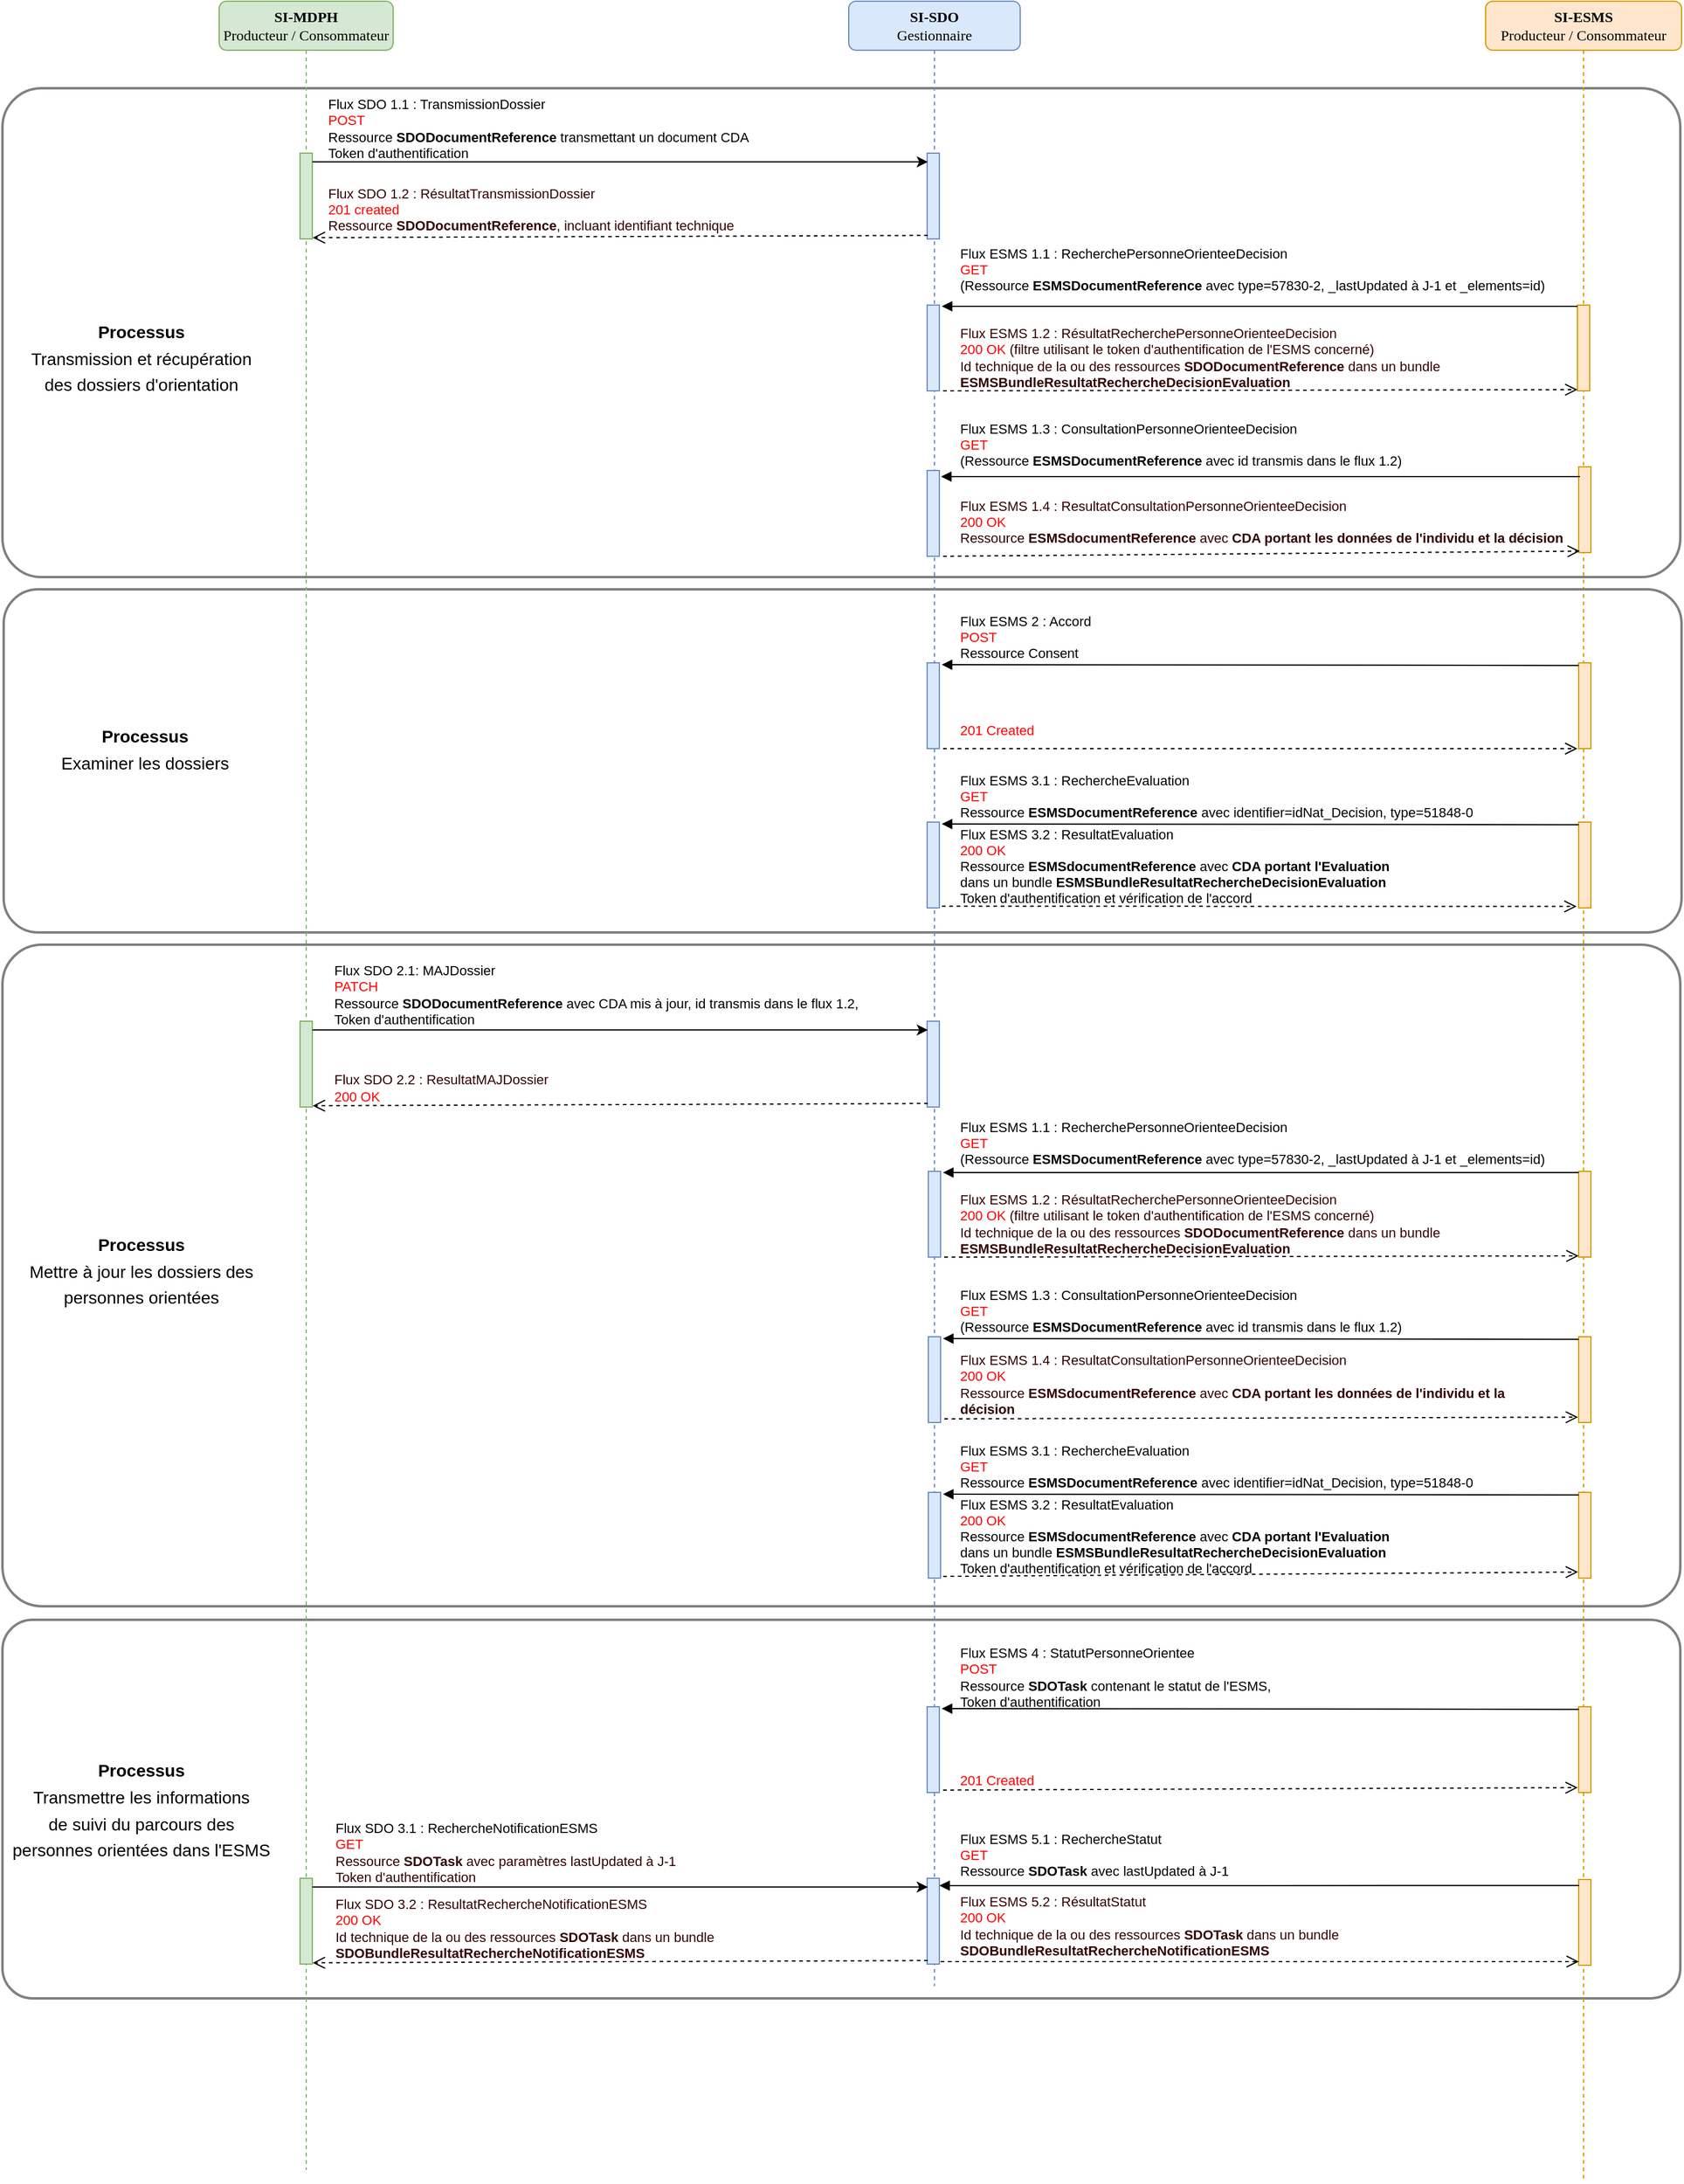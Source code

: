 <mxfile version="24.7.17">
  <diagram name="Général" id="13e1069c-82ec-6db2-03f1-153e76fe0fe0">
    <mxGraphModel dx="1222" dy="606" grid="1" gridSize="10" guides="1" tooltips="1" connect="1" arrows="1" fold="1" page="1" pageScale="1" pageWidth="1100" pageHeight="850" background="none" math="0" shadow="0">
      <root>
        <mxCell id="0" />
        <mxCell id="1" parent="0" />
        <mxCell id="5uI6rMcFocWP82XlIf4A-5" value="" style="rounded=1;whiteSpace=wrap;html=1;fillColor=none;strokeColor=#808080;arcSize=8;strokeWidth=2;" parent="1" vertex="1">
          <mxGeometry x="30" y="1341" width="1370" height="309" as="geometry" />
        </mxCell>
        <mxCell id="5uI6rMcFocWP82XlIf4A-4" value="" style="rounded=1;whiteSpace=wrap;html=1;fillColor=none;strokeColor=#808080;arcSize=6;strokeWidth=2;" parent="1" vertex="1">
          <mxGeometry x="30" y="790" width="1370" height="540" as="geometry" />
        </mxCell>
        <mxCell id="5uI6rMcFocWP82XlIf4A-2" value="" style="rounded=1;whiteSpace=wrap;html=1;fillColor=none;strokeColor=#808080;arcSize=8;strokeWidth=2;" parent="1" vertex="1">
          <mxGeometry x="30" y="91" width="1370" height="399" as="geometry" />
        </mxCell>
        <mxCell id="Fw0xiVRTGZyl2yXm3xrn-41" value="&lt;b&gt;SI-ESMS&lt;/b&gt;&lt;br&gt;Producteur / Consommateur" style="shape=umlLifeline;perimeter=lifelinePerimeter;whiteSpace=wrap;html=1;container=1;collapsible=0;recursiveResize=0;outlineConnect=0;rounded=1;shadow=0;comic=0;labelBackgroundColor=none;strokeWidth=1;fontFamily=Verdana;fontSize=12;align=center;fillColor=#ffe6cc;strokeColor=#d79b00;" parent="1" vertex="1">
          <mxGeometry x="1241" y="20" width="160" height="1780" as="geometry" />
        </mxCell>
        <mxCell id="5uI6rMcFocWP82XlIf4A-3" value="" style="rounded=1;whiteSpace=wrap;html=1;fillColor=none;strokeColor=#808080;arcSize=10;strokeWidth=2;" parent="Fw0xiVRTGZyl2yXm3xrn-41" vertex="1">
          <mxGeometry x="-1210" y="480" width="1370" height="280" as="geometry" />
        </mxCell>
        <mxCell id="Fw0xiVRTGZyl2yXm3xrn-164" value="" style="html=1;points=[];perimeter=orthogonalPerimeter;rounded=0;shadow=0;comic=0;labelBackgroundColor=none;strokeWidth=1;fontFamily=Verdana;fontSize=12;align=center;fillColor=#ffe6cc;strokeColor=#d79b00;" parent="Fw0xiVRTGZyl2yXm3xrn-41" vertex="1">
          <mxGeometry x="76" y="540" width="10" height="70" as="geometry" />
        </mxCell>
        <mxCell id="Fw0xiVRTGZyl2yXm3xrn-183" value="" style="html=1;points=[];perimeter=orthogonalPerimeter;rounded=0;shadow=0;comic=0;labelBackgroundColor=none;strokeWidth=1;fontFamily=Verdana;fontSize=12;align=center;fillColor=#ffe6cc;strokeColor=#d79b00;" parent="Fw0xiVRTGZyl2yXm3xrn-41" vertex="1">
          <mxGeometry x="76" y="1392" width="10" height="70" as="geometry" />
        </mxCell>
        <mxCell id="Fw0xiVRTGZyl2yXm3xrn-189" value="" style="html=1;points=[];perimeter=orthogonalPerimeter;rounded=0;shadow=0;comic=0;labelBackgroundColor=none;strokeWidth=1;fontFamily=Verdana;fontSize=12;align=center;fillColor=#ffe6cc;strokeColor=#d79b00;" parent="Fw0xiVRTGZyl2yXm3xrn-41" vertex="1">
          <mxGeometry x="76" y="1533" width="10" height="70" as="geometry" />
        </mxCell>
        <mxCell id="Fw0xiVRTGZyl2yXm3xrn-178" value="" style="html=1;points=[];perimeter=orthogonalPerimeter;rounded=0;shadow=0;comic=0;labelBackgroundColor=none;strokeWidth=1;fontFamily=Verdana;fontSize=12;align=center;fillColor=#ffe6cc;strokeColor=#d79b00;" parent="Fw0xiVRTGZyl2yXm3xrn-41" vertex="1">
          <mxGeometry x="76" y="670" width="10" height="70" as="geometry" />
        </mxCell>
        <mxCell id="5Fo1NMAUC6NLCG_92BuU-7" value="" style="html=1;points=[];perimeter=orthogonalPerimeter;rounded=0;shadow=0;comic=0;labelBackgroundColor=none;strokeWidth=1;fontFamily=Verdana;fontSize=12;align=center;fillColor=#ffe6cc;strokeColor=#d79b00;" parent="Fw0xiVRTGZyl2yXm3xrn-41" vertex="1">
          <mxGeometry x="76" y="955" width="10" height="70" as="geometry" />
        </mxCell>
        <mxCell id="5Fo1NMAUC6NLCG_92BuU-16" value="&lt;div style=&quot;&quot;&gt;&lt;span style=&quot;background-color: rgb(255, 255, 255); color: rgb(51, 0, 0);&quot;&gt;Flux ESMS 1.4 : ResultatConsultationPersonneOrienteeDecision&lt;/span&gt;&lt;/div&gt;&lt;div style=&quot;background-color: rgb(255, 255, 255);&quot;&gt;200 OK&lt;/div&gt;&lt;div style=&quot;color: rgb(51, 0, 0);&quot;&gt;Ressource &lt;b&gt;ESMSdocumentReference &lt;/b&gt;avec &lt;b&gt;CDA portant les données de l&#39;individu et la&amp;nbsp;&lt;/b&gt;&lt;/div&gt;&lt;div style=&quot;color: rgb(51, 0, 0);&quot;&gt;&lt;b&gt;décision&lt;/b&gt;&lt;/div&gt;" style="text;html=1;align=left;verticalAlign=middle;resizable=0;points=[];autosize=1;strokeColor=none;fillColor=none;fontSize=11;fontFamily=Helvetica;fontColor=#FF0000;" parent="Fw0xiVRTGZyl2yXm3xrn-41" vertex="1">
          <mxGeometry x="-431" y="1094" width="470" height="70" as="geometry" />
        </mxCell>
        <mxCell id="5Fo1NMAUC6NLCG_92BuU-8" value="" style="html=1;points=[];perimeter=orthogonalPerimeter;rounded=0;shadow=0;comic=0;labelBackgroundColor=none;strokeWidth=1;fontFamily=Verdana;fontSize=12;align=center;fillColor=#ffe6cc;strokeColor=#d79b00;" parent="Fw0xiVRTGZyl2yXm3xrn-41" vertex="1">
          <mxGeometry x="76" y="1090" width="10" height="70" as="geometry" />
        </mxCell>
        <mxCell id="5Fo1NMAUC6NLCG_92BuU-6" value="" style="html=1;points=[];perimeter=orthogonalPerimeter;rounded=0;shadow=0;comic=0;labelBackgroundColor=none;strokeWidth=1;fontFamily=Verdana;fontSize=12;align=center;fillColor=#ffe6cc;strokeColor=#d79b00;" parent="Fw0xiVRTGZyl2yXm3xrn-41" vertex="1">
          <mxGeometry x="76" y="1217" width="10" height="70" as="geometry" />
        </mxCell>
        <mxCell id="Fw0xiVRTGZyl2yXm3xrn-141" value="" style="html=1;points=[];perimeter=orthogonalPerimeter;rounded=0;shadow=0;comic=0;labelBackgroundColor=none;strokeWidth=1;fontFamily=Verdana;fontSize=12;align=center;fillColor=#ffe6cc;strokeColor=#d79b00;" parent="Fw0xiVRTGZyl2yXm3xrn-41" vertex="1">
          <mxGeometry x="76" y="380" width="10" height="70" as="geometry" />
        </mxCell>
        <mxCell id="Fw0xiVRTGZyl2yXm3xrn-127" value="&lt;font style=&quot;font-size: 14px;&quot;&gt;&lt;b&gt;Processus&lt;/b&gt;&lt;br&gt;Examiner les dossiers&lt;/font&gt;" style="text;html=1;align=center;verticalAlign=middle;resizable=0;points=[];autosize=1;strokeColor=none;fillColor=none;fontSize=18;" parent="Fw0xiVRTGZyl2yXm3xrn-41" vertex="1">
          <mxGeometry x="-1175" y="580" width="160" height="60" as="geometry" />
        </mxCell>
        <mxCell id="Fw0xiVRTGZyl2yXm3xrn-44" value="&lt;b&gt;SI-MDPH&lt;br&gt;&lt;/b&gt;Producteur / Consommateur" style="shape=umlLifeline;perimeter=lifelinePerimeter;whiteSpace=wrap;html=1;container=1;collapsible=0;recursiveResize=0;outlineConnect=0;rounded=1;shadow=0;comic=0;labelBackgroundColor=none;strokeWidth=1;fontFamily=Verdana;fontSize=12;align=center;fillColor=#d5e8d4;strokeColor=#82b366;" parent="1" vertex="1">
          <mxGeometry x="207" y="20" width="142" height="1770" as="geometry" />
        </mxCell>
        <mxCell id="Fw0xiVRTGZyl2yXm3xrn-45" value="" style="html=1;points=[];perimeter=orthogonalPerimeter;rounded=0;shadow=0;comic=0;labelBackgroundColor=none;strokeWidth=1;fontFamily=Verdana;fontSize=12;align=center;fillColor=#d5e8d4;strokeColor=#82b366;" parent="Fw0xiVRTGZyl2yXm3xrn-44" vertex="1">
          <mxGeometry x="66" y="124" width="10" height="70" as="geometry" />
        </mxCell>
        <mxCell id="Fw0xiVRTGZyl2yXm3xrn-117" value="" style="html=1;points=[];perimeter=orthogonalPerimeter;rounded=0;shadow=0;comic=0;labelBackgroundColor=none;strokeWidth=1;fontFamily=Verdana;fontSize=12;align=center;fillColor=#d5e8d4;strokeColor=#82b366;" parent="Fw0xiVRTGZyl2yXm3xrn-44" vertex="1">
          <mxGeometry x="66" y="1532" width="10" height="70" as="geometry" />
        </mxCell>
        <mxCell id="Fw0xiVRTGZyl2yXm3xrn-40" value="&lt;b&gt;SI-SDO&lt;br&gt;&lt;/b&gt;Gestionnaire" style="shape=umlLifeline;perimeter=lifelinePerimeter;whiteSpace=wrap;html=1;container=1;collapsible=0;recursiveResize=0;outlineConnect=0;rounded=1;shadow=0;comic=0;labelBackgroundColor=none;strokeWidth=1;fontFamily=Verdana;fontSize=12;align=center;fillColor=#dae8fc;strokeColor=#6c8ebf;" parent="1" vertex="1">
          <mxGeometry x="721" y="20" width="140" height="1620" as="geometry" />
        </mxCell>
        <mxCell id="Fw0xiVRTGZyl2yXm3xrn-91" value="" style="html=1;points=[];perimeter=orthogonalPerimeter;rounded=0;shadow=0;comic=0;labelBackgroundColor=none;strokeWidth=1;fontFamily=Verdana;fontSize=12;align=center;fillColor=#dae8fc;strokeColor=#6c8ebf;" parent="Fw0xiVRTGZyl2yXm3xrn-40" vertex="1">
          <mxGeometry x="64" y="124" width="10" height="70" as="geometry" />
        </mxCell>
        <mxCell id="Fw0xiVRTGZyl2yXm3xrn-147" value="" style="html=1;points=[];perimeter=orthogonalPerimeter;rounded=0;shadow=0;comic=0;labelBackgroundColor=none;strokeWidth=1;fontFamily=Verdana;fontSize=12;align=center;fillColor=#dae8fc;strokeColor=#6c8ebf;" parent="Fw0xiVRTGZyl2yXm3xrn-40" vertex="1">
          <mxGeometry x="64" y="383" width="10" height="70" as="geometry" />
        </mxCell>
        <mxCell id="Fw0xiVRTGZyl2yXm3xrn-165" value="" style="html=1;points=[];perimeter=orthogonalPerimeter;rounded=0;shadow=0;comic=0;labelBackgroundColor=none;strokeWidth=1;fontFamily=Verdana;fontSize=12;align=center;fillColor=#dae8fc;strokeColor=#6c8ebf;" parent="Fw0xiVRTGZyl2yXm3xrn-40" vertex="1">
          <mxGeometry x="64" y="540" width="10" height="70" as="geometry" />
        </mxCell>
        <mxCell id="Fw0xiVRTGZyl2yXm3xrn-177" value="" style="html=1;points=[];perimeter=orthogonalPerimeter;rounded=0;shadow=0;comic=0;labelBackgroundColor=none;strokeWidth=1;fontFamily=Verdana;fontSize=12;align=center;fillColor=#dae8fc;strokeColor=#6c8ebf;" parent="Fw0xiVRTGZyl2yXm3xrn-40" vertex="1">
          <mxGeometry x="64" y="670" width="10" height="70" as="geometry" />
        </mxCell>
        <mxCell id="Fw0xiVRTGZyl2yXm3xrn-107" value="" style="html=1;points=[];perimeter=orthogonalPerimeter;rounded=0;shadow=0;comic=0;labelBackgroundColor=none;strokeWidth=1;fontFamily=Verdana;fontSize=12;align=center;fillColor=#dae8fc;strokeColor=#6c8ebf;" parent="Fw0xiVRTGZyl2yXm3xrn-40" vertex="1">
          <mxGeometry x="64" y="832.5" width="10" height="70" as="geometry" />
        </mxCell>
        <mxCell id="Fw0xiVRTGZyl2yXm3xrn-184" value="" style="html=1;points=[];perimeter=orthogonalPerimeter;rounded=0;shadow=0;comic=0;labelBackgroundColor=none;strokeWidth=1;fontFamily=Verdana;fontSize=12;align=center;fillColor=#dae8fc;strokeColor=#6c8ebf;" parent="Fw0xiVRTGZyl2yXm3xrn-40" vertex="1">
          <mxGeometry x="64" y="1392" width="10" height="70" as="geometry" />
        </mxCell>
        <mxCell id="Fw0xiVRTGZyl2yXm3xrn-142" value="" style="html=1;points=[];perimeter=orthogonalPerimeter;rounded=0;shadow=0;comic=0;labelBackgroundColor=none;strokeWidth=1;fontFamily=Verdana;fontSize=12;align=center;fillColor=#dae8fc;strokeColor=#6c8ebf;" parent="Fw0xiVRTGZyl2yXm3xrn-40" vertex="1">
          <mxGeometry x="64" y="248" width="10" height="70" as="geometry" />
        </mxCell>
        <mxCell id="Fw0xiVRTGZyl2yXm3xrn-116" value="" style="html=1;points=[];perimeter=orthogonalPerimeter;rounded=0;shadow=0;comic=0;labelBackgroundColor=none;strokeWidth=1;fontFamily=Verdana;fontSize=12;align=center;fillColor=#dae8fc;strokeColor=#6c8ebf;" parent="Fw0xiVRTGZyl2yXm3xrn-40" vertex="1">
          <mxGeometry x="64" y="1532" width="10" height="70" as="geometry" />
        </mxCell>
        <mxCell id="Fw0xiVRTGZyl2yXm3xrn-48" value="&lt;div style=&quot;&quot;&gt;&lt;span style=&quot;color: rgb(0, 0, 0); background-color: initial;&quot;&gt;Flux SDO 1.1 : TransmissionDossier&lt;/span&gt;&lt;/div&gt;&lt;div style=&quot;&quot;&gt;&lt;span style=&quot;background-color: initial;&quot;&gt;&lt;font color=&quot;#ff0000&quot;&gt;POST&lt;/font&gt;&lt;/span&gt;&lt;/div&gt;&lt;div style=&quot;color: rgb(0, 0, 0);&quot;&gt;&lt;span style=&quot;background-color: initial;&quot;&gt;Ressource &lt;b&gt;SDODocumentReference &lt;/b&gt;transmettant un document CDA&lt;/span&gt;&lt;/div&gt;&lt;div style=&quot;color: rgb(0, 0, 0);&quot;&gt;&lt;span style=&quot;background-color: initial;&quot;&gt;Token d&#39;authentification&lt;/span&gt;&lt;/div&gt;" style="text;html=1;align=left;verticalAlign=middle;resizable=0;points=[];autosize=1;strokeColor=none;fillColor=none;fontSize=11;fontFamily=Helvetica;fontColor=#330000;" parent="1" vertex="1">
          <mxGeometry x="294" y="89" width="370" height="70" as="geometry" />
        </mxCell>
        <mxCell id="Fw0xiVRTGZyl2yXm3xrn-49" value="&lt;div style=&quot;&quot;&gt;&lt;span style=&quot;background-color: rgb(255, 255, 255); color: rgb(51, 0, 0);&quot;&gt;Flux SDO 1.2 : RésultatTransmissionDossier&lt;/span&gt;&lt;/div&gt;&lt;span style=&quot;background-color: rgb(255, 255, 255);&quot;&gt;&lt;div style=&quot;&quot;&gt;201 created&lt;br&gt;&lt;/div&gt;&lt;div style=&quot;&quot;&gt;&lt;font color=&quot;#330000&quot;&gt;Ressource &lt;b&gt;SDODocumentReference&lt;/b&gt;, incluant identifiant technique&lt;/font&gt;&lt;/div&gt;&lt;/span&gt;" style="text;html=1;align=left;verticalAlign=middle;resizable=0;points=[];autosize=1;strokeColor=none;fillColor=none;fontSize=11;fontFamily=Helvetica;fontColor=#FF0000;" parent="1" vertex="1">
          <mxGeometry x="294" y="165" width="350" height="50" as="geometry" />
        </mxCell>
        <mxCell id="Fw0xiVRTGZyl2yXm3xrn-61" value="&lt;div style=&quot;&quot;&gt;&lt;span style=&quot;color: rgb(0, 0, 0); background-color: initial;&quot;&gt;Flux SDO 3.1 : RechercheNotificationESMS&lt;/span&gt;&lt;/div&gt;&lt;div&gt;&lt;span style=&quot;background-color: initial;&quot;&gt;&lt;font color=&quot;#ff0000&quot;&gt;GET&lt;/font&gt;&lt;/span&gt;&lt;/div&gt;&lt;div style=&quot;&quot;&gt;&lt;span style=&quot;background-color: rgb(255, 255, 255);&quot;&gt;Ressource &lt;b&gt;SDOTask &lt;/b&gt;avec paramètres lastUpdated à J-1&lt;/span&gt;&lt;/div&gt;&lt;div style=&quot;&quot;&gt;&lt;span style=&quot;background-color: rgb(255, 255, 255);&quot;&gt;Token d&#39;authentification&lt;/span&gt;&lt;br&gt;&lt;/div&gt;" style="text;html=1;align=left;verticalAlign=middle;resizable=0;points=[];autosize=1;strokeColor=none;fillColor=none;fontSize=11;fontFamily=Helvetica;fontColor=#330000;" parent="1" vertex="1">
          <mxGeometry x="300" y="1496" width="300" height="70" as="geometry" />
        </mxCell>
        <mxCell id="Fw0xiVRTGZyl2yXm3xrn-62" value="&lt;div style=&quot;&quot;&gt;&lt;span style=&quot;background-color: rgb(255, 255, 255); color: rgb(51, 0, 0);&quot;&gt;Flux SDO 3.2 : ResultatRechercheNotificationESMS&lt;/span&gt;&lt;/div&gt;&lt;span style=&quot;background-color: rgb(255, 255, 255);&quot;&gt;&lt;div style=&quot;&quot;&gt;200 OK&lt;/div&gt;&lt;div style=&quot;color: rgb(51, 0, 0);&quot;&gt;Id technique de la ou des ressources &lt;b&gt;SDOTask &lt;/b&gt;dans un bundle&amp;nbsp;&lt;/div&gt;&lt;div style=&quot;color: rgb(51, 0, 0);&quot;&gt;&lt;b&gt;SDOBundleResultatRechercheNotificationESMS&lt;/b&gt;&lt;/div&gt;&lt;/span&gt;" style="text;html=1;align=left;verticalAlign=middle;resizable=0;points=[];autosize=1;strokeColor=none;fillColor=none;fontSize=11;fontFamily=Helvetica;fontColor=#FF0000;" parent="1" vertex="1">
          <mxGeometry x="300" y="1558" width="340" height="70" as="geometry" />
        </mxCell>
        <mxCell id="Fw0xiVRTGZyl2yXm3xrn-92" value="" style="endArrow=classic;html=1;rounded=0;exitX=1.011;exitY=0.102;exitDx=0;exitDy=0;exitPerimeter=0;entryX=0.056;entryY=0.102;entryDx=0;entryDy=0;entryPerimeter=0;" parent="1" source="Fw0xiVRTGZyl2yXm3xrn-45" target="Fw0xiVRTGZyl2yXm3xrn-91" edge="1">
          <mxGeometry width="50" height="50" relative="1" as="geometry">
            <mxPoint x="530" y="224" as="sourcePoint" />
            <mxPoint x="580" y="174" as="targetPoint" />
          </mxGeometry>
        </mxCell>
        <mxCell id="Fw0xiVRTGZyl2yXm3xrn-93" value="" style="html=1;verticalAlign=bottom;endArrow=open;dashed=1;endSize=8;rounded=0;exitX=0.056;exitY=0.959;exitDx=0;exitDy=0;exitPerimeter=0;entryX=1.035;entryY=0.985;entryDx=0;entryDy=0;entryPerimeter=0;" parent="1" source="Fw0xiVRTGZyl2yXm3xrn-91" target="Fw0xiVRTGZyl2yXm3xrn-45" edge="1">
          <mxGeometry relative="1" as="geometry">
            <mxPoint x="670" y="254" as="sourcePoint" />
            <mxPoint x="590" y="254" as="targetPoint" />
          </mxGeometry>
        </mxCell>
        <mxCell id="Fw0xiVRTGZyl2yXm3xrn-124" value="&lt;font style=&quot;font-size: 14px;&quot;&gt;&lt;b&gt;Processus&lt;/b&gt;&lt;br&gt;Transmission et récupération&lt;br&gt;des dossiers d&#39;orientation&lt;/font&gt;" style="text;html=1;align=center;verticalAlign=middle;resizable=0;points=[];autosize=1;strokeColor=none;fillColor=none;fontSize=18;" parent="1" vertex="1">
          <mxGeometry x="43" y="271" width="200" height="80" as="geometry" />
        </mxCell>
        <mxCell id="Fw0xiVRTGZyl2yXm3xrn-126" value="&lt;font style=&quot;font-size: 14px;&quot;&gt;&lt;b&gt;Processus&lt;br&gt;&lt;/b&gt;Transmettre les informations &lt;br&gt;de suivi du parcours des &lt;br&gt;personnes orientées dans l&#39;ESMS&lt;/font&gt;" style="text;html=1;align=center;verticalAlign=middle;resizable=0;points=[];autosize=1;strokeColor=none;fillColor=none;fontSize=18;" parent="1" vertex="1">
          <mxGeometry x="28" y="1446" width="230" height="100" as="geometry" />
        </mxCell>
        <mxCell id="Fw0xiVRTGZyl2yXm3xrn-140" value="" style="html=1;points=[];perimeter=orthogonalPerimeter;rounded=0;shadow=0;comic=0;labelBackgroundColor=none;strokeWidth=1;fontFamily=Verdana;fontSize=12;align=center;fillColor=#ffe6cc;strokeColor=#d79b00;" parent="1" vertex="1">
          <mxGeometry x="1316" y="268" width="10" height="70" as="geometry" />
        </mxCell>
        <mxCell id="Fw0xiVRTGZyl2yXm3xrn-143" value="" style="html=1;verticalAlign=bottom;endArrow=block;labelBackgroundColor=none;fontFamily=Verdana;fontSize=12;edgeStyle=elbowEdgeStyle;elbow=vertical;exitX=0;exitY=0.014;exitDx=0;exitDy=0;exitPerimeter=0;entryX=1.2;entryY=0.016;entryDx=0;entryDy=0;entryPerimeter=0;" parent="1" source="Fw0xiVRTGZyl2yXm3xrn-140" target="Fw0xiVRTGZyl2yXm3xrn-142" edge="1">
          <mxGeometry x="-0.483" y="-27" relative="1" as="geometry">
            <mxPoint x="955" y="358" as="sourcePoint" />
            <mxPoint x="815" y="275" as="targetPoint" />
            <mxPoint as="offset" />
          </mxGeometry>
        </mxCell>
        <mxCell id="Fw0xiVRTGZyl2yXm3xrn-144" value="" style="html=1;verticalAlign=bottom;endArrow=open;dashed=1;endSize=8;rounded=0;fontColor=#FF0000;exitX=1.3;exitY=1;exitDx=0;exitDy=0;exitPerimeter=0;entryX=0;entryY=0.986;entryDx=0;entryDy=0;entryPerimeter=0;" parent="1" source="Fw0xiVRTGZyl2yXm3xrn-142" target="Fw0xiVRTGZyl2yXm3xrn-140" edge="1">
          <mxGeometry relative="1" as="geometry">
            <mxPoint x="1015" y="348" as="sourcePoint" />
            <mxPoint x="1495" y="338" as="targetPoint" />
          </mxGeometry>
        </mxCell>
        <mxCell id="Fw0xiVRTGZyl2yXm3xrn-145" value="&lt;div style=&quot;&quot;&gt;&lt;span style=&quot;color: rgb(0, 0, 0); background-color: initial;&quot;&gt;Flux ESMS 1.1 : RecherchePersonneOrienteeDecision&lt;/span&gt;&lt;/div&gt;&lt;div style=&quot;&quot;&gt;&lt;span style=&quot;background-color: initial;&quot;&gt;&lt;font color=&quot;#ff0000&quot;&gt;GET&lt;/font&gt;&lt;/span&gt;&lt;/div&gt;&lt;div style=&quot;color: rgb(0, 0, 0);&quot;&gt;&lt;span style=&quot;background-color: initial;&quot;&gt;(Ressource &lt;b&gt;ESMSDocumentReference &lt;/b&gt;avec type=57830-2, _lastUpdated à J-1 et _elements=id)&lt;/span&gt;&lt;/div&gt;" style="text;html=1;align=left;verticalAlign=middle;resizable=0;points=[];autosize=1;strokeColor=none;fillColor=none;fontSize=11;fontFamily=Helvetica;fontColor=#330000;" parent="1" vertex="1">
          <mxGeometry x="810" y="214" width="500" height="50" as="geometry" />
        </mxCell>
        <mxCell id="Fw0xiVRTGZyl2yXm3xrn-146" value="&lt;div style=&quot;&quot;&gt;&lt;span style=&quot;background-color: rgb(255, 255, 255); color: rgb(51, 0, 0);&quot;&gt;Flux ESMS 1.2 : RésultatRecherchePersonneOrienteeDecision&lt;/span&gt;&lt;/div&gt;&lt;span style=&quot;background-color: rgb(255, 255, 255);&quot;&gt;&lt;div style=&quot;&quot;&gt;200 OK &lt;font color=&quot;#330000&quot;&gt;(filtre utilisant le token d&#39;authentification de l&#39;ESMS concerné)&lt;/font&gt;&lt;/div&gt;&lt;div style=&quot;color: rgb(51, 0, 0);&quot;&gt;Id technique de la ou des ressources &lt;b&gt;SDODocumentReference &lt;/b&gt;dans un bundle&lt;/div&gt;&lt;div style=&quot;color: rgb(51, 0, 0);&quot;&gt;&lt;b&gt;ESMSBundleResultatRechercheDecisionEvaluation&lt;/b&gt;&lt;br&gt;&lt;/div&gt;&lt;/span&gt;" style="text;html=1;align=left;verticalAlign=middle;resizable=0;points=[];autosize=1;strokeColor=none;fillColor=none;fontSize=11;fontFamily=Helvetica;fontColor=#FF0000;" parent="1" vertex="1">
          <mxGeometry x="810" y="276" width="420" height="70" as="geometry" />
        </mxCell>
        <mxCell id="Fw0xiVRTGZyl2yXm3xrn-148" value="" style="html=1;verticalAlign=bottom;endArrow=block;labelBackgroundColor=none;fontFamily=Verdana;fontSize=12;edgeStyle=elbowEdgeStyle;elbow=vertical;exitX=0.1;exitY=0.114;exitDx=0;exitDy=0;exitPerimeter=0;entryX=1.133;entryY=0.071;entryDx=0;entryDy=0;entryPerimeter=0;" parent="1" source="Fw0xiVRTGZyl2yXm3xrn-141" target="Fw0xiVRTGZyl2yXm3xrn-147" edge="1">
          <mxGeometry x="-0.483" y="-27" relative="1" as="geometry">
            <mxPoint x="1308" y="407.1" as="sourcePoint" />
            <mxPoint x="793.67" y="408.7" as="targetPoint" />
            <mxPoint as="offset" />
          </mxGeometry>
        </mxCell>
        <mxCell id="Fw0xiVRTGZyl2yXm3xrn-149" value="" style="html=1;verticalAlign=bottom;endArrow=open;dashed=1;endSize=8;rounded=0;fontColor=#FF0000;exitX=1.3;exitY=1;exitDx=0;exitDy=0;exitPerimeter=0;entryX=0.1;entryY=0.983;entryDx=0;entryDy=0;entryPerimeter=0;" parent="1" source="Fw0xiVRTGZyl2yXm3xrn-147" target="Fw0xiVRTGZyl2yXm3xrn-141" edge="1">
          <mxGeometry relative="1" as="geometry">
            <mxPoint x="1015" y="483" as="sourcePoint" />
            <mxPoint x="935" y="483" as="targetPoint" />
          </mxGeometry>
        </mxCell>
        <mxCell id="Fw0xiVRTGZyl2yXm3xrn-150" value="&lt;div style=&quot;&quot;&gt;&lt;span style=&quot;color: rgb(0, 0, 0); background-color: initial;&quot;&gt;Flux ESMS 1.3 : ConsultationPersonneOrienteeDecision&lt;/span&gt;&lt;/div&gt;&lt;div style=&quot;&quot;&gt;&lt;span style=&quot;background-color: initial;&quot;&gt;&lt;font color=&quot;#ff0000&quot;&gt;GET&lt;/font&gt;&lt;/span&gt;&lt;/div&gt;&lt;div style=&quot;color: rgb(0, 0, 0);&quot;&gt;&lt;span style=&quot;background-color: initial;&quot;&gt;(Ressource &lt;b&gt;ESMSDocumentReference &lt;/b&gt;avec id transmis dans le flux 1.2)&lt;/span&gt;&lt;/div&gt;" style="text;html=1;align=left;verticalAlign=middle;resizable=0;points=[];autosize=1;strokeColor=none;fillColor=none;fontSize=11;fontFamily=Helvetica;fontColor=#330000;" parent="1" vertex="1">
          <mxGeometry x="810" y="357" width="380" height="50" as="geometry" />
        </mxCell>
        <mxCell id="Fw0xiVRTGZyl2yXm3xrn-118" value="" style="html=1;verticalAlign=bottom;endArrow=open;dashed=1;endSize=8;rounded=0;exitX=0.056;exitY=0.959;exitDx=0;exitDy=0;exitPerimeter=0;entryX=1.035;entryY=0.985;entryDx=0;entryDy=0;entryPerimeter=0;" parent="1" source="Fw0xiVRTGZyl2yXm3xrn-116" target="Fw0xiVRTGZyl2yXm3xrn-117" edge="1">
          <mxGeometry relative="1" as="geometry">
            <mxPoint x="-634" y="1639" as="sourcePoint" />
            <mxPoint x="-714" y="1639" as="targetPoint" />
          </mxGeometry>
        </mxCell>
        <mxCell id="Fw0xiVRTGZyl2yXm3xrn-119" value="" style="endArrow=classic;html=1;rounded=0;exitX=1.011;exitY=0.102;exitDx=0;exitDy=0;exitPerimeter=0;entryX=0.056;entryY=0.102;entryDx=0;entryDy=0;entryPerimeter=0;" parent="1" source="Fw0xiVRTGZyl2yXm3xrn-117" target="Fw0xiVRTGZyl2yXm3xrn-116" edge="1">
          <mxGeometry width="50" height="50" relative="1" as="geometry">
            <mxPoint x="-774" y="1609" as="sourcePoint" />
            <mxPoint x="-724" y="1559" as="targetPoint" />
          </mxGeometry>
        </mxCell>
        <mxCell id="Fw0xiVRTGZyl2yXm3xrn-166" value="" style="html=1;verticalAlign=bottom;endArrow=block;labelBackgroundColor=none;fontFamily=Verdana;fontSize=12;edgeStyle=elbowEdgeStyle;elbow=vertical;exitX=0;exitY=0.03;exitDx=0;exitDy=0;exitPerimeter=0;entryX=1.2;entryY=0.016;entryDx=0;entryDy=0;entryPerimeter=0;" parent="1" source="Fw0xiVRTGZyl2yXm3xrn-164" target="Fw0xiVRTGZyl2yXm3xrn-165" edge="1">
          <mxGeometry x="-0.483" y="-27" relative="1" as="geometry">
            <mxPoint x="963" y="650" as="sourcePoint" />
            <mxPoint x="823" y="567" as="targetPoint" />
            <mxPoint as="offset" />
          </mxGeometry>
        </mxCell>
        <mxCell id="Fw0xiVRTGZyl2yXm3xrn-167" value="" style="html=1;verticalAlign=bottom;endArrow=open;dashed=1;endSize=8;rounded=0;fontColor=#FF0000;exitX=1.3;exitY=1;exitDx=0;exitDy=0;exitPerimeter=0;entryX=-0.1;entryY=1;entryDx=0;entryDy=0;entryPerimeter=0;" parent="1" source="Fw0xiVRTGZyl2yXm3xrn-165" target="Fw0xiVRTGZyl2yXm3xrn-164" edge="1">
          <mxGeometry relative="1" as="geometry">
            <mxPoint x="1023" y="640" as="sourcePoint" />
            <mxPoint x="1153" y="680" as="targetPoint" />
          </mxGeometry>
        </mxCell>
        <mxCell id="Fw0xiVRTGZyl2yXm3xrn-168" value="&lt;div style=&quot;&quot;&gt;&lt;span style=&quot;color: rgb(0, 0, 0); background-color: initial;&quot;&gt;Flux ESMS 2 : Accord&lt;/span&gt;&lt;/div&gt;&lt;div style=&quot;&quot;&gt;&lt;font style=&quot;&quot; color=&quot;#ff0000&quot;&gt;POST&lt;/font&gt;&lt;/div&gt;&lt;div style=&quot;color: rgb(0, 0, 0);&quot;&gt;&lt;span style=&quot;background-color: initial;&quot;&gt;Ressource Consent&lt;/span&gt;&lt;/div&gt;" style="text;html=1;align=left;verticalAlign=middle;resizable=0;points=[];autosize=1;strokeColor=none;fillColor=none;fontSize=11;fontFamily=Helvetica;fontColor=#330000;" parent="1" vertex="1">
          <mxGeometry x="810" y="514" width="130" height="50" as="geometry" />
        </mxCell>
        <mxCell id="Fw0xiVRTGZyl2yXm3xrn-169" value="&lt;div style=&quot;&quot;&gt;&lt;span style=&quot;background-color: initial;&quot;&gt;201 Created&lt;/span&gt;&lt;br&gt;&lt;/div&gt;" style="text;html=1;align=left;verticalAlign=middle;resizable=0;points=[];autosize=1;strokeColor=none;fillColor=none;fontSize=11;fontFamily=Helvetica;fontColor=#FF0000;" parent="1" vertex="1">
          <mxGeometry x="810" y="600" width="80" height="30" as="geometry" />
        </mxCell>
        <mxCell id="Fw0xiVRTGZyl2yXm3xrn-179" value="" style="html=1;verticalAlign=bottom;endArrow=block;labelBackgroundColor=none;fontFamily=Verdana;fontSize=12;edgeStyle=elbowEdgeStyle;elbow=vertical;exitX=0;exitY=0.03;exitDx=0;exitDy=0;exitPerimeter=0;entryX=1.2;entryY=0.016;entryDx=0;entryDy=0;entryPerimeter=0;" parent="1" source="Fw0xiVRTGZyl2yXm3xrn-178" target="Fw0xiVRTGZyl2yXm3xrn-177" edge="1">
          <mxGeometry x="-0.483" y="-27" relative="1" as="geometry">
            <mxPoint x="963" y="780" as="sourcePoint" />
            <mxPoint x="823" y="697" as="targetPoint" />
            <mxPoint as="offset" />
          </mxGeometry>
        </mxCell>
        <mxCell id="Fw0xiVRTGZyl2yXm3xrn-180" value="" style="html=1;verticalAlign=bottom;endArrow=open;dashed=1;endSize=8;rounded=0;fontColor=#FF0000;exitX=1.211;exitY=0.98;exitDx=0;exitDy=0;exitPerimeter=0;entryX=-0.165;entryY=0.983;entryDx=0;entryDy=0;entryPerimeter=0;" parent="1" source="Fw0xiVRTGZyl2yXm3xrn-177" target="Fw0xiVRTGZyl2yXm3xrn-178" edge="1">
          <mxGeometry relative="1" as="geometry">
            <mxPoint x="720" y="761" as="sourcePoint" />
            <mxPoint x="1300" y="759" as="targetPoint" />
          </mxGeometry>
        </mxCell>
        <mxCell id="Fw0xiVRTGZyl2yXm3xrn-181" value="&lt;div style=&quot;&quot;&gt;&lt;span style=&quot;color: rgb(0, 0, 0);&quot;&gt;Flux ESMS 3.1 : RechercheEvaluation&lt;/span&gt;&lt;/div&gt;&lt;div style=&quot;&quot;&gt;&lt;font style=&quot;&quot; color=&quot;#ff0000&quot;&gt;GET&lt;/font&gt;&lt;/div&gt;&lt;div style=&quot;color: rgb(0, 0, 0);&quot;&gt;Ressource &lt;b&gt;ESMSDocumentReference &lt;/b&gt;avec identifier=idNat_Decision, type=51848-0&lt;br&gt;&lt;/div&gt;" style="text;html=1;align=left;verticalAlign=middle;resizable=0;points=[];autosize=1;strokeColor=none;fillColor=none;fontSize=11;fontFamily=Helvetica;fontColor=#330000;" parent="1" vertex="1">
          <mxGeometry x="810" y="644" width="440" height="50" as="geometry" />
        </mxCell>
        <mxCell id="Fw0xiVRTGZyl2yXm3xrn-182" value="&lt;div style=&quot;&quot;&gt;&lt;font style=&quot;&quot; color=&quot;#000000&quot;&gt;Flux ESMS 3.2 : ResultatEvaluation&lt;/font&gt;&lt;/div&gt;&lt;div style=&quot;&quot;&gt;200 OK&lt;/div&gt;&lt;div style=&quot;&quot;&gt;&lt;font color=&quot;#000000&quot;&gt;Ressource &lt;b&gt;ESMSdocumentReference &lt;/b&gt;avec&lt;b&gt; CDA portant l&#39;Evaluation&amp;nbsp;&lt;/b&gt;&lt;/font&gt;&lt;/div&gt;&lt;div style=&quot;&quot;&gt;&lt;font color=&quot;#000000&quot;&gt;dans un bundle&amp;nbsp;&lt;b&gt;ESMSBundleResultatRechercheDecisionEvaluation&lt;/b&gt;&lt;/font&gt;&lt;/div&gt;&lt;div style=&quot;&quot;&gt;&lt;font style=&quot;&quot; color=&quot;#000000&quot;&gt;Token d&#39;authentification et vérification de l&#39;accord&lt;/font&gt;&lt;/div&gt;" style="text;html=1;align=left;verticalAlign=middle;resizable=0;points=[];autosize=1;strokeColor=none;fillColor=none;fontSize=11;fontFamily=Helvetica;fontColor=#FF0000;" parent="1" vertex="1">
          <mxGeometry x="810" y="686" width="380" height="80" as="geometry" />
        </mxCell>
        <mxCell id="Fw0xiVRTGZyl2yXm3xrn-185" value="" style="html=1;verticalAlign=bottom;endArrow=block;labelBackgroundColor=none;fontFamily=Verdana;fontSize=12;edgeStyle=elbowEdgeStyle;elbow=vertical;exitX=0;exitY=0.03;exitDx=0;exitDy=0;exitPerimeter=0;entryX=1.2;entryY=0.016;entryDx=0;entryDy=0;entryPerimeter=0;" parent="1" source="Fw0xiVRTGZyl2yXm3xrn-183" target="Fw0xiVRTGZyl2yXm3xrn-184" edge="1">
          <mxGeometry x="-0.483" y="-27" relative="1" as="geometry">
            <mxPoint x="955" y="1502" as="sourcePoint" />
            <mxPoint x="815" y="1419" as="targetPoint" />
            <mxPoint as="offset" />
          </mxGeometry>
        </mxCell>
        <mxCell id="Fw0xiVRTGZyl2yXm3xrn-187" value="&lt;div style=&quot;&quot;&gt;&lt;span style=&quot;color: rgb(0, 0, 0); background-color: initial;&quot;&gt;Flux ESMS 4 : StatutPersonneOrientee&lt;/span&gt;&lt;/div&gt;&lt;div style=&quot;&quot;&gt;&lt;span style=&quot;background-color: initial;&quot;&gt;&lt;font color=&quot;#ff0000&quot;&gt;POST&lt;/font&gt;&lt;/span&gt;&lt;/div&gt;&lt;div style=&quot;color: rgb(0, 0, 0);&quot;&gt;&lt;span style=&quot;background-color: initial;&quot;&gt;Ressource &lt;b&gt;SDOTask &lt;/b&gt;contenant le statut de l&#39;ESMS,&amp;nbsp;&lt;/span&gt;&lt;/div&gt;&lt;div style=&quot;color: rgb(0, 0, 0);&quot;&gt;&lt;span style=&quot;background-color: initial;&quot;&gt;Token d&#39;authentification&lt;/span&gt;&lt;/div&gt;" style="text;html=1;align=left;verticalAlign=middle;resizable=0;points=[];autosize=1;strokeColor=none;fillColor=none;fontSize=11;fontFamily=Helvetica;fontColor=#330000;" parent="1" vertex="1">
          <mxGeometry x="810" y="1353" width="280" height="70" as="geometry" />
        </mxCell>
        <mxCell id="Fw0xiVRTGZyl2yXm3xrn-188" value="&lt;div style=&quot;&quot;&gt;&lt;span style=&quot;background-color: rgb(255, 255, 255);&quot;&gt;201 Created&lt;/span&gt;&lt;/div&gt;" style="text;html=1;align=left;verticalAlign=middle;resizable=0;points=[];autosize=1;strokeColor=none;fillColor=none;fontSize=11;fontFamily=Helvetica;fontColor=#FF0000;" parent="1" vertex="1">
          <mxGeometry x="810" y="1457" width="80" height="30" as="geometry" />
        </mxCell>
        <mxCell id="Fw0xiVRTGZyl2yXm3xrn-191" value="" style="html=1;verticalAlign=bottom;endArrow=block;labelBackgroundColor=none;fontFamily=Verdana;fontSize=12;edgeStyle=elbowEdgeStyle;elbow=vertical;exitX=0.035;exitY=0.07;exitDx=0;exitDy=0;exitPerimeter=0;entryX=1.2;entryY=0.016;entryDx=0;entryDy=0;entryPerimeter=0;" parent="1" source="Fw0xiVRTGZyl2yXm3xrn-189" edge="1">
          <mxGeometry x="-0.483" y="-27" relative="1" as="geometry">
            <mxPoint x="1284" y="1557.98" as="sourcePoint" />
            <mxPoint x="795" y="1558.12" as="targetPoint" />
            <mxPoint as="offset" />
          </mxGeometry>
        </mxCell>
        <mxCell id="Fw0xiVRTGZyl2yXm3xrn-192" value="" style="html=1;verticalAlign=bottom;endArrow=open;dashed=1;endSize=8;rounded=0;fontColor=#FF0000;exitX=1.3;exitY=1;exitDx=0;exitDy=0;exitPerimeter=0;entryX=0.015;entryY=0.957;entryDx=0;entryDy=0;entryPerimeter=0;" parent="1" target="Fw0xiVRTGZyl2yXm3xrn-189" edge="1">
          <mxGeometry relative="1" as="geometry">
            <mxPoint x="796" y="1620" as="sourcePoint" />
            <mxPoint x="1284" y="1619.02" as="targetPoint" />
          </mxGeometry>
        </mxCell>
        <mxCell id="Fw0xiVRTGZyl2yXm3xrn-193" value="&lt;div style=&quot;&quot;&gt;&lt;span style=&quot;color: rgb(0, 0, 0); background-color: initial;&quot;&gt;Flux ESMS 5.1 : RechercheStatut&lt;/span&gt;&lt;/div&gt;&lt;div style=&quot;&quot;&gt;&lt;span style=&quot;background-color: initial;&quot;&gt;&lt;font color=&quot;#ff0000&quot;&gt;GET&lt;/font&gt;&lt;/span&gt;&lt;/div&gt;&lt;div style=&quot;&quot;&gt;&lt;font style=&quot;&quot; color=&quot;#000000&quot;&gt;Ressource &lt;b&gt;SDOTask &lt;/b&gt;avec lastUpdated à J-1&amp;nbsp;&lt;/font&gt;&lt;/div&gt;" style="text;html=1;align=left;verticalAlign=middle;resizable=0;points=[];autosize=1;strokeColor=none;fillColor=none;fontSize=11;fontFamily=Helvetica;fontColor=#330000;" parent="1" vertex="1">
          <mxGeometry x="810" y="1508" width="250" height="50" as="geometry" />
        </mxCell>
        <mxCell id="Fw0xiVRTGZyl2yXm3xrn-194" value="&lt;div style=&quot;&quot;&gt;&lt;span style=&quot;background-color: rgb(255, 255, 255); color: rgb(51, 0, 0);&quot;&gt;Flux ESMS 5.2 : RésultatStatut&lt;/span&gt;&lt;/div&gt;&lt;span style=&quot;background-color: rgb(255, 255, 255);&quot;&gt;&lt;div style=&quot;&quot;&gt;200 OK&lt;/div&gt;&lt;div style=&quot;color: rgb(51, 0, 0);&quot;&gt;Id technique de la ou des ressources &lt;b&gt;SDOTask &lt;/b&gt;dans un bundle&lt;/div&gt;&lt;div style=&quot;&quot;&gt;&lt;font color=&quot;#330000&quot;&gt;&lt;b&gt;SDOBundleResultatRechercheNotificationESMS&lt;/b&gt;&lt;/font&gt;&lt;br&gt;&lt;/div&gt;&lt;/span&gt;" style="text;html=1;align=left;verticalAlign=middle;resizable=0;points=[];autosize=1;strokeColor=none;fillColor=none;fontSize=11;fontFamily=Helvetica;fontColor=#FF0000;" parent="1" vertex="1">
          <mxGeometry x="810" y="1556" width="330" height="70" as="geometry" />
        </mxCell>
        <mxCell id="Rp18wwWJfiMIqysGZdYJ-3" value="" style="html=1;verticalAlign=bottom;endArrow=open;dashed=1;endSize=8;rounded=0;fontColor=#FF0000;exitX=1.3;exitY=1;exitDx=0;exitDy=0;exitPerimeter=0;entryX=-0.071;entryY=0.943;entryDx=0;entryDy=0;entryPerimeter=0;" parent="1" target="Fw0xiVRTGZyl2yXm3xrn-183" edge="1">
          <mxGeometry relative="1" as="geometry">
            <mxPoint x="798" y="1479.98" as="sourcePoint" />
            <mxPoint x="1286" y="1479" as="targetPoint" />
          </mxGeometry>
        </mxCell>
        <mxCell id="Fw0xiVRTGZyl2yXm3xrn-108" value="" style="html=1;points=[];perimeter=orthogonalPerimeter;rounded=0;shadow=0;comic=0;labelBackgroundColor=none;strokeWidth=1;fontFamily=Verdana;fontSize=12;align=center;fillColor=#d5e8d4;strokeColor=#82b366;" parent="1" vertex="1">
          <mxGeometry x="273" y="852.5" width="10" height="70" as="geometry" />
        </mxCell>
        <mxCell id="Fw0xiVRTGZyl2yXm3xrn-54" value="&lt;div style=&quot;&quot;&gt;&lt;span style=&quot;color: rgb(0, 0, 0); background-color: initial;&quot;&gt;Flux SDO 2.1: MAJDossier&lt;/span&gt;&lt;/div&gt;&lt;div&gt;&lt;font style=&quot;&quot; color=&quot;#ff0000&quot;&gt;PATCH&lt;/font&gt;&lt;/div&gt;&lt;div style=&quot;&quot;&gt;&lt;span style=&quot;background-color: initial; color: rgb(0, 0, 0);&quot;&gt;Ressource &lt;b&gt;SDODocumentReference &lt;/b&gt;avec CDA mis à jour, id transmis dans le flux 1.2,&amp;nbsp;&lt;/span&gt;&lt;/div&gt;&lt;div style=&quot;&quot;&gt;&lt;span style=&quot;background-color: initial; color: rgb(0, 0, 0);&quot;&gt;Token d&#39;authentification&lt;/span&gt;&lt;br&gt;&lt;/div&gt;" style="text;html=1;align=left;verticalAlign=middle;resizable=0;points=[];autosize=1;strokeColor=none;fillColor=none;fontSize=11;fontFamily=Helvetica;fontColor=#330000;" parent="1" vertex="1">
          <mxGeometry x="299" y="796" width="450" height="70" as="geometry" />
        </mxCell>
        <mxCell id="Fw0xiVRTGZyl2yXm3xrn-55" value="&lt;div style=&quot;&quot;&gt;&lt;span style=&quot;background-color: rgb(255, 255, 255); color: rgb(51, 0, 0);&quot;&gt;Flux SDO 2.2 : ResultatMAJDossier&lt;/span&gt;&lt;/div&gt;&lt;span style=&quot;background-color: rgb(255, 255, 255);&quot;&gt;&lt;div style=&quot;&quot;&gt;200 OK&lt;/div&gt;&lt;/span&gt;" style="text;html=1;align=left;verticalAlign=middle;resizable=0;points=[];autosize=1;strokeColor=none;fillColor=none;fontSize=11;fontFamily=Helvetica;fontColor=#FF0000;" parent="1" vertex="1">
          <mxGeometry x="299" y="887" width="200" height="40" as="geometry" />
        </mxCell>
        <mxCell id="Fw0xiVRTGZyl2yXm3xrn-125" value="&lt;font style=&quot;font-size: 14px;&quot;&gt;&lt;b&gt;Processus&lt;/b&gt;&lt;br style=&quot;&quot;&gt;Mettre à jour les dossiers des &lt;br&gt;personnes orientées&lt;/font&gt;" style="text;html=1;align=center;verticalAlign=middle;resizable=0;points=[];autosize=1;strokeColor=none;fillColor=none;fontSize=18;" parent="1" vertex="1">
          <mxGeometry x="38" y="1016" width="210" height="80" as="geometry" />
        </mxCell>
        <mxCell id="Fw0xiVRTGZyl2yXm3xrn-110" value="" style="html=1;verticalAlign=bottom;endArrow=open;dashed=1;endSize=8;rounded=0;exitX=0.056;exitY=0.959;exitDx=0;exitDy=0;exitPerimeter=0;entryX=1.035;entryY=0.985;entryDx=0;entryDy=0;entryPerimeter=0;" parent="1" source="Fw0xiVRTGZyl2yXm3xrn-107" target="Fw0xiVRTGZyl2yXm3xrn-108" edge="1">
          <mxGeometry relative="1" as="geometry">
            <mxPoint x="674" y="963" as="sourcePoint" />
            <mxPoint x="594" y="963" as="targetPoint" />
          </mxGeometry>
        </mxCell>
        <mxCell id="Fw0xiVRTGZyl2yXm3xrn-109" value="" style="endArrow=classic;html=1;rounded=0;exitX=1.011;exitY=0.102;exitDx=0;exitDy=0;exitPerimeter=0;entryX=0.056;entryY=0.102;entryDx=0;entryDy=0;entryPerimeter=0;" parent="1" source="Fw0xiVRTGZyl2yXm3xrn-108" target="Fw0xiVRTGZyl2yXm3xrn-107" edge="1">
          <mxGeometry width="50" height="50" relative="1" as="geometry">
            <mxPoint x="534" y="933" as="sourcePoint" />
            <mxPoint x="584" y="883" as="targetPoint" />
          </mxGeometry>
        </mxCell>
        <mxCell id="5Fo1NMAUC6NLCG_92BuU-1" value="" style="html=1;points=[];perimeter=orthogonalPerimeter;rounded=0;shadow=0;comic=0;labelBackgroundColor=none;strokeWidth=1;fontFamily=Verdana;fontSize=12;align=center;fillColor=#dae8fc;strokeColor=#6c8ebf;" parent="1" vertex="1">
          <mxGeometry x="786" y="1110" width="10" height="70" as="geometry" />
        </mxCell>
        <mxCell id="5Fo1NMAUC6NLCG_92BuU-3" value="" style="html=1;points=[];perimeter=orthogonalPerimeter;rounded=0;shadow=0;comic=0;labelBackgroundColor=none;strokeWidth=1;fontFamily=Verdana;fontSize=12;align=center;fillColor=#dae8fc;strokeColor=#6c8ebf;" parent="1" vertex="1">
          <mxGeometry x="786" y="1237" width="10" height="70" as="geometry" />
        </mxCell>
        <mxCell id="5Fo1NMAUC6NLCG_92BuU-4" value="" style="html=1;points=[];perimeter=orthogonalPerimeter;rounded=0;shadow=0;comic=0;labelBackgroundColor=none;strokeWidth=1;fontFamily=Verdana;fontSize=12;align=center;fillColor=#dae8fc;strokeColor=#6c8ebf;" parent="1" vertex="1">
          <mxGeometry x="786" y="975" width="10" height="70" as="geometry" />
        </mxCell>
        <mxCell id="5Fo1NMAUC6NLCG_92BuU-9" value="" style="html=1;verticalAlign=bottom;endArrow=block;labelBackgroundColor=none;fontFamily=Verdana;fontSize=12;edgeStyle=elbowEdgeStyle;elbow=vertical;exitX=0;exitY=0.014;exitDx=0;exitDy=0;exitPerimeter=0;entryX=1.2;entryY=0.016;entryDx=0;entryDy=0;entryPerimeter=0;" parent="1" source="5Fo1NMAUC6NLCG_92BuU-7" target="5Fo1NMAUC6NLCG_92BuU-4" edge="1">
          <mxGeometry x="-0.483" y="-27" relative="1" as="geometry">
            <mxPoint x="956" y="1065" as="sourcePoint" />
            <mxPoint x="816" y="982" as="targetPoint" />
            <mxPoint as="offset" />
          </mxGeometry>
        </mxCell>
        <mxCell id="5Fo1NMAUC6NLCG_92BuU-10" value="" style="html=1;verticalAlign=bottom;endArrow=open;dashed=1;endSize=8;rounded=0;fontColor=#FF0000;exitX=1.3;exitY=1;exitDx=0;exitDy=0;exitPerimeter=0;entryX=0;entryY=0.986;entryDx=0;entryDy=0;entryPerimeter=0;" parent="1" source="5Fo1NMAUC6NLCG_92BuU-4" target="5Fo1NMAUC6NLCG_92BuU-7" edge="1">
          <mxGeometry relative="1" as="geometry">
            <mxPoint x="1016" y="1055" as="sourcePoint" />
            <mxPoint x="1496" y="1045" as="targetPoint" />
          </mxGeometry>
        </mxCell>
        <mxCell id="5Fo1NMAUC6NLCG_92BuU-11" value="&lt;div style=&quot;&quot;&gt;&lt;span style=&quot;color: rgb(0, 0, 0); background-color: initial;&quot;&gt;Flux ESMS 1.1 : RecherchePersonneOrienteeDecision&lt;/span&gt;&lt;/div&gt;&lt;div style=&quot;&quot;&gt;&lt;span style=&quot;background-color: initial;&quot;&gt;&lt;font color=&quot;#ff0000&quot;&gt;GET&lt;/font&gt;&lt;/span&gt;&lt;/div&gt;&lt;div style=&quot;color: rgb(0, 0, 0);&quot;&gt;&lt;span style=&quot;background-color: initial;&quot;&gt;(Ressource &lt;b&gt;ESMSDocumentReference &lt;/b&gt;avec type=57830-2, _lastUpdated à J-1 et _elements=id)&lt;/span&gt;&lt;/div&gt;" style="text;html=1;align=left;verticalAlign=middle;resizable=0;points=[];autosize=1;strokeColor=none;fillColor=none;fontSize=11;fontFamily=Helvetica;fontColor=#330000;" parent="1" vertex="1">
          <mxGeometry x="810" y="927" width="500" height="50" as="geometry" />
        </mxCell>
        <mxCell id="5Fo1NMAUC6NLCG_92BuU-12" value="&lt;div style=&quot;&quot;&gt;&lt;span style=&quot;background-color: rgb(255, 255, 255); color: rgb(51, 0, 0);&quot;&gt;Flux ESMS 1.2 : RésultatRecherchePersonneOrienteeDecision&lt;/span&gt;&lt;/div&gt;&lt;span style=&quot;background-color: rgb(255, 255, 255);&quot;&gt;&lt;div style=&quot;&quot;&gt;200 OK &lt;font color=&quot;#330000&quot;&gt;(filtre utilisant le token d&#39;authentification de l&#39;ESMS concerné)&lt;/font&gt;&lt;/div&gt;&lt;div style=&quot;color: rgb(51, 0, 0);&quot;&gt;Id technique de la ou des ressources &lt;b&gt;SDODocumentReference &lt;/b&gt;dans un bundle&lt;/div&gt;&lt;div style=&quot;color: rgb(51, 0, 0);&quot;&gt;&lt;b&gt;ESMSBundleResultatRechercheDecisionEvaluation&lt;/b&gt;&lt;br&gt;&lt;/div&gt;&lt;/span&gt;" style="text;html=1;align=left;verticalAlign=middle;resizable=0;points=[];autosize=1;strokeColor=none;fillColor=none;fontSize=11;fontFamily=Helvetica;fontColor=#FF0000;" parent="1" vertex="1">
          <mxGeometry x="810" y="983" width="420" height="70" as="geometry" />
        </mxCell>
        <mxCell id="5Fo1NMAUC6NLCG_92BuU-13" value="" style="html=1;verticalAlign=bottom;endArrow=block;labelBackgroundColor=none;fontFamily=Verdana;fontSize=12;edgeStyle=elbowEdgeStyle;elbow=vertical;exitX=0;exitY=0.03;exitDx=0;exitDy=0;exitPerimeter=0;entryX=1.2;entryY=0.016;entryDx=0;entryDy=0;entryPerimeter=0;" parent="1" source="5Fo1NMAUC6NLCG_92BuU-8" target="5Fo1NMAUC6NLCG_92BuU-1" edge="1">
          <mxGeometry x="-0.483" y="-27" relative="1" as="geometry">
            <mxPoint x="956" y="1200" as="sourcePoint" />
            <mxPoint x="816" y="1117" as="targetPoint" />
            <mxPoint as="offset" />
          </mxGeometry>
        </mxCell>
        <mxCell id="5Fo1NMAUC6NLCG_92BuU-14" value="" style="html=1;verticalAlign=bottom;endArrow=open;dashed=1;endSize=8;rounded=0;fontColor=#FF0000;exitX=1.3;exitY=1;exitDx=0;exitDy=0;exitPerimeter=0;entryX=-0.051;entryY=0.938;entryDx=0;entryDy=0;entryPerimeter=0;" parent="1" target="5Fo1NMAUC6NLCG_92BuU-8" edge="1">
          <mxGeometry relative="1" as="geometry">
            <mxPoint x="799" y="1177" as="sourcePoint" />
            <mxPoint x="1311" y="1175.81" as="targetPoint" />
          </mxGeometry>
        </mxCell>
        <mxCell id="5Fo1NMAUC6NLCG_92BuU-15" value="&lt;div style=&quot;&quot;&gt;&lt;span style=&quot;color: rgb(0, 0, 0); background-color: initial;&quot;&gt;Flux ESMS 1.3 : ConsultationPersonneOrienteeDecision&lt;/span&gt;&lt;/div&gt;&lt;div style=&quot;&quot;&gt;&lt;span style=&quot;background-color: initial;&quot;&gt;&lt;font color=&quot;#ff0000&quot;&gt;GET&lt;/font&gt;&lt;/span&gt;&lt;/div&gt;&lt;div style=&quot;color: rgb(0, 0, 0);&quot;&gt;&lt;span style=&quot;background-color: initial;&quot;&gt;(Ressource &lt;b&gt;ESMSDocumentReference &lt;/b&gt;avec id transmis dans le flux 1.2)&lt;/span&gt;&lt;/div&gt;" style="text;html=1;align=left;verticalAlign=middle;resizable=0;points=[];autosize=1;strokeColor=none;fillColor=none;fontSize=11;fontFamily=Helvetica;fontColor=#330000;" parent="1" vertex="1">
          <mxGeometry x="810" y="1064" width="380" height="50" as="geometry" />
        </mxCell>
        <mxCell id="5Fo1NMAUC6NLCG_92BuU-21" value="" style="html=1;verticalAlign=bottom;endArrow=block;labelBackgroundColor=none;fontFamily=Verdana;fontSize=12;edgeStyle=elbowEdgeStyle;elbow=vertical;exitX=0;exitY=0.03;exitDx=0;exitDy=0;exitPerimeter=0;entryX=1.2;entryY=0.016;entryDx=0;entryDy=0;entryPerimeter=0;" parent="1" source="5Fo1NMAUC6NLCG_92BuU-6" target="5Fo1NMAUC6NLCG_92BuU-3" edge="1">
          <mxGeometry x="-0.483" y="-27" relative="1" as="geometry">
            <mxPoint x="964" y="1327" as="sourcePoint" />
            <mxPoint x="824" y="1244" as="targetPoint" />
            <mxPoint as="offset" />
          </mxGeometry>
        </mxCell>
        <mxCell id="5Fo1NMAUC6NLCG_92BuU-22" value="" style="html=1;verticalAlign=bottom;endArrow=open;dashed=1;endSize=8;rounded=0;fontColor=#FF0000;exitX=1.211;exitY=0.98;exitDx=0;exitDy=0;exitPerimeter=0;entryX=-0.051;entryY=0.929;entryDx=0;entryDy=0;entryPerimeter=0;" parent="1" source="5Fo1NMAUC6NLCG_92BuU-3" target="5Fo1NMAUC6NLCG_92BuU-6" edge="1">
          <mxGeometry relative="1" as="geometry">
            <mxPoint x="721" y="1308" as="sourcePoint" />
            <mxPoint x="1250" y="1303" as="targetPoint" />
          </mxGeometry>
        </mxCell>
        <mxCell id="5Fo1NMAUC6NLCG_92BuU-23" value="&lt;div style=&quot;&quot;&gt;&lt;span style=&quot;color: rgb(0, 0, 0);&quot;&gt;Flux ESMS 3.1 : RechercheEvaluation&lt;/span&gt;&lt;/div&gt;&lt;div style=&quot;&quot;&gt;&lt;font style=&quot;&quot; color=&quot;#ff0000&quot;&gt;GET&lt;/font&gt;&lt;/div&gt;&lt;div style=&quot;color: rgb(0, 0, 0);&quot;&gt;Ressource &lt;b&gt;ESMSDocumentReference &lt;/b&gt;avec identifier=idNat_Decision, type=51848-0&lt;br&gt;&lt;/div&gt;" style="text;html=1;align=left;verticalAlign=middle;resizable=0;points=[];autosize=1;strokeColor=none;fillColor=none;fontSize=11;fontFamily=Helvetica;fontColor=#330000;" parent="1" vertex="1">
          <mxGeometry x="810" y="1191" width="440" height="50" as="geometry" />
        </mxCell>
        <mxCell id="5Fo1NMAUC6NLCG_92BuU-24" value="&lt;div style=&quot;&quot;&gt;&lt;font style=&quot;&quot; color=&quot;#000000&quot;&gt;Flux ESMS 3.2 : ResultatEvaluation&lt;/font&gt;&lt;/div&gt;&lt;div style=&quot;&quot;&gt;200 OK&lt;/div&gt;&lt;div style=&quot;&quot;&gt;&lt;font color=&quot;#000000&quot;&gt;Ressource &lt;b&gt;ESMSdocumentReference &lt;/b&gt;avec&lt;b&gt; CDA portant l&#39;Evaluation&amp;nbsp;&lt;/b&gt;&lt;/font&gt;&lt;/div&gt;&lt;div style=&quot;&quot;&gt;&lt;font color=&quot;#000000&quot;&gt;dans un bundle&amp;nbsp;&lt;b&gt;ESMSBundleResultatRechercheDecisionEvaluation&lt;/b&gt;&lt;/font&gt;&lt;/div&gt;&lt;div style=&quot;&quot;&gt;&lt;font style=&quot;&quot; color=&quot;#000000&quot;&gt;Token d&#39;authentification et vérification de l&#39;accord&lt;/font&gt;&lt;/div&gt;" style="text;html=1;align=left;verticalAlign=middle;resizable=0;points=[];autosize=1;strokeColor=none;fillColor=none;fontSize=11;fontFamily=Helvetica;fontColor=#FF0000;" parent="1" vertex="1">
          <mxGeometry x="810" y="1233" width="380" height="80" as="geometry" />
        </mxCell>
        <mxCell id="Fw0xiVRTGZyl2yXm3xrn-151" value="&lt;div style=&quot;&quot;&gt;&lt;span style=&quot;background-color: rgb(255, 255, 255); color: rgb(51, 0, 0);&quot;&gt;Flux ESMS 1.4 : ResultatConsultationPersonneOrienteeDecision&lt;/span&gt;&lt;/div&gt;&lt;div style=&quot;background-color: rgb(255, 255, 255);&quot;&gt;200 OK&lt;/div&gt;&lt;div style=&quot;color: rgb(51, 0, 0);&quot;&gt;Ressource &lt;b&gt;ESMSdocumentReference &lt;/b&gt;avec &lt;b&gt;CDA portant les données de l&#39;individu et la décision&lt;/b&gt;&lt;/div&gt;" style="text;html=1;align=left;verticalAlign=middle;resizable=0;points=[];autosize=1;strokeColor=none;fillColor=none;fontSize=11;fontFamily=Helvetica;fontColor=#FF0000;" parent="1" vertex="1">
          <mxGeometry x="810" y="420" width="520" height="50" as="geometry" />
        </mxCell>
      </root>
    </mxGraphModel>
  </diagram>
</mxfile>
